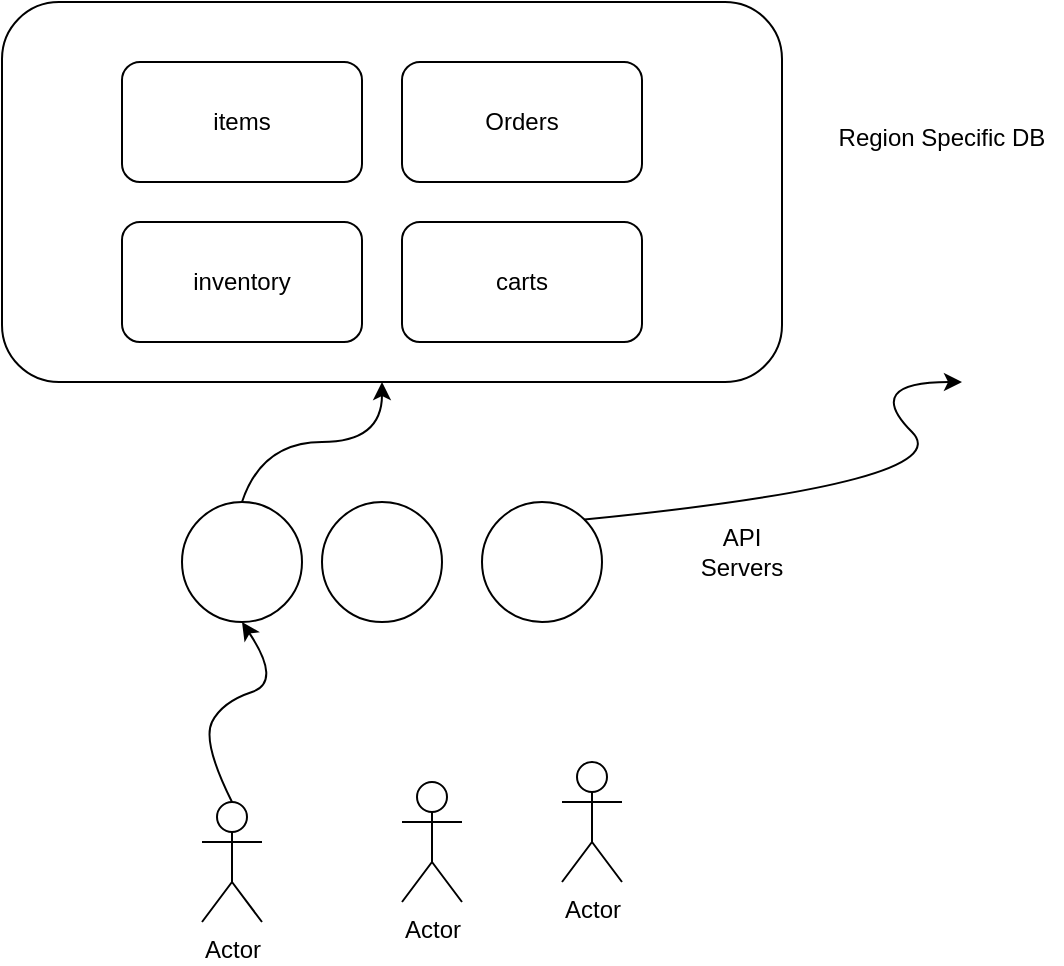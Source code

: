 <mxfile version="18.1.2" type="github">
  <diagram id="9cEIyE38TF0esDJiFROA" name="Page-1">
    <mxGraphModel dx="1186" dy="683" grid="1" gridSize="10" guides="1" tooltips="1" connect="1" arrows="1" fold="1" page="1" pageScale="1" pageWidth="827" pageHeight="1169" math="0" shadow="0">
      <root>
        <mxCell id="0" />
        <mxCell id="1" parent="0" />
        <mxCell id="h6g0KmjM4aSRn-muHkYu-7" value="" style="rounded=1;whiteSpace=wrap;html=1;" parent="1" vertex="1">
          <mxGeometry x="140" y="110" width="390" height="190" as="geometry" />
        </mxCell>
        <mxCell id="h6g0KmjM4aSRn-muHkYu-1" value="inventory" style="rounded=1;whiteSpace=wrap;html=1;" parent="1" vertex="1">
          <mxGeometry x="200" y="220" width="120" height="60" as="geometry" />
        </mxCell>
        <mxCell id="h6g0KmjM4aSRn-muHkYu-2" value="items" style="rounded=1;whiteSpace=wrap;html=1;" parent="1" vertex="1">
          <mxGeometry x="200" y="140" width="120" height="60" as="geometry" />
        </mxCell>
        <mxCell id="h6g0KmjM4aSRn-muHkYu-3" value="Orders" style="rounded=1;whiteSpace=wrap;html=1;" parent="1" vertex="1">
          <mxGeometry x="340" y="140" width="120" height="60" as="geometry" />
        </mxCell>
        <mxCell id="h6g0KmjM4aSRn-muHkYu-6" value="carts" style="rounded=1;whiteSpace=wrap;html=1;" parent="1" vertex="1">
          <mxGeometry x="340" y="220" width="120" height="60" as="geometry" />
        </mxCell>
        <mxCell id="h6g0KmjM4aSRn-muHkYu-8" value="" style="ellipse;whiteSpace=wrap;html=1;aspect=fixed;" parent="1" vertex="1">
          <mxGeometry x="230" y="360" width="60" height="60" as="geometry" />
        </mxCell>
        <mxCell id="h6g0KmjM4aSRn-muHkYu-9" value="" style="ellipse;whiteSpace=wrap;html=1;aspect=fixed;" parent="1" vertex="1">
          <mxGeometry x="300" y="360" width="60" height="60" as="geometry" />
        </mxCell>
        <mxCell id="h6g0KmjM4aSRn-muHkYu-10" value="" style="ellipse;whiteSpace=wrap;html=1;aspect=fixed;" parent="1" vertex="1">
          <mxGeometry x="380" y="360" width="60" height="60" as="geometry" />
        </mxCell>
        <mxCell id="h6g0KmjM4aSRn-muHkYu-11" value="API Servers" style="text;html=1;strokeColor=none;fillColor=none;align=center;verticalAlign=middle;whiteSpace=wrap;rounded=0;" parent="1" vertex="1">
          <mxGeometry x="480" y="370" width="60" height="30" as="geometry" />
        </mxCell>
        <mxCell id="h6g0KmjM4aSRn-muHkYu-12" value="Region Specific DB" style="text;html=1;strokeColor=none;fillColor=none;align=center;verticalAlign=middle;whiteSpace=wrap;rounded=0;" parent="1" vertex="1">
          <mxGeometry x="550" y="155" width="120" height="45" as="geometry" />
        </mxCell>
        <mxCell id="h6g0KmjM4aSRn-muHkYu-13" value="Actor" style="shape=umlActor;verticalLabelPosition=bottom;verticalAlign=top;html=1;outlineConnect=0;" parent="1" vertex="1">
          <mxGeometry x="240" y="510" width="30" height="60" as="geometry" />
        </mxCell>
        <mxCell id="h6g0KmjM4aSRn-muHkYu-14" value="Actor" style="shape=umlActor;verticalLabelPosition=bottom;verticalAlign=top;html=1;outlineConnect=0;" parent="1" vertex="1">
          <mxGeometry x="420" y="490" width="30" height="60" as="geometry" />
        </mxCell>
        <mxCell id="h6g0KmjM4aSRn-muHkYu-15" value="Actor" style="shape=umlActor;verticalLabelPosition=bottom;verticalAlign=top;html=1;outlineConnect=0;" parent="1" vertex="1">
          <mxGeometry x="340" y="500" width="30" height="60" as="geometry" />
        </mxCell>
        <mxCell id="h6g0KmjM4aSRn-muHkYu-18" value="" style="curved=1;endArrow=classic;html=1;rounded=0;exitX=0.5;exitY=0;exitDx=0;exitDy=0;exitPerimeter=0;entryX=0.5;entryY=1;entryDx=0;entryDy=0;" parent="1" source="h6g0KmjM4aSRn-muHkYu-13" target="h6g0KmjM4aSRn-muHkYu-8" edge="1">
          <mxGeometry width="50" height="50" relative="1" as="geometry">
            <mxPoint x="390" y="360" as="sourcePoint" />
            <mxPoint x="440" y="310" as="targetPoint" />
            <Array as="points">
              <mxPoint x="240" y="480" />
              <mxPoint x="250" y="460" />
              <mxPoint x="280" y="450" />
            </Array>
          </mxGeometry>
        </mxCell>
        <mxCell id="h6g0KmjM4aSRn-muHkYu-19" value="" style="curved=1;endArrow=classic;html=1;rounded=0;exitX=0.5;exitY=0;exitDx=0;exitDy=0;" parent="1" source="h6g0KmjM4aSRn-muHkYu-8" target="h6g0KmjM4aSRn-muHkYu-7" edge="1">
          <mxGeometry width="50" height="50" relative="1" as="geometry">
            <mxPoint x="390" y="360" as="sourcePoint" />
            <mxPoint x="440" y="310" as="targetPoint" />
            <Array as="points">
              <mxPoint x="270" y="330" />
              <mxPoint x="330" y="330" />
              <mxPoint x="330" y="300" />
            </Array>
          </mxGeometry>
        </mxCell>
        <mxCell id="pi9UanEcUbsSSwm5Xok5-1" value="" style="curved=1;endArrow=classic;html=1;rounded=0;exitX=1;exitY=0;exitDx=0;exitDy=0;" edge="1" parent="1" source="h6g0KmjM4aSRn-muHkYu-10">
          <mxGeometry width="50" height="50" relative="1" as="geometry">
            <mxPoint x="570" y="350" as="sourcePoint" />
            <mxPoint x="620" y="300" as="targetPoint" />
            <Array as="points">
              <mxPoint x="620" y="350" />
              <mxPoint x="570" y="300" />
            </Array>
          </mxGeometry>
        </mxCell>
      </root>
    </mxGraphModel>
  </diagram>
</mxfile>
